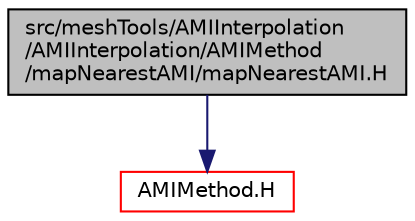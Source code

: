 digraph "src/meshTools/AMIInterpolation/AMIInterpolation/AMIMethod/mapNearestAMI/mapNearestAMI.H"
{
  bgcolor="transparent";
  edge [fontname="Helvetica",fontsize="10",labelfontname="Helvetica",labelfontsize="10"];
  node [fontname="Helvetica",fontsize="10",shape=record];
  Node1 [label="src/meshTools/AMIInterpolation\l/AMIInterpolation/AMIMethod\l/mapNearestAMI/mapNearestAMI.H",height=0.2,width=0.4,color="black", fillcolor="grey75", style="filled", fontcolor="black"];
  Node1 -> Node2 [color="midnightblue",fontsize="10",style="solid",fontname="Helvetica"];
  Node2 [label="AMIMethod.H",height=0.2,width=0.4,color="red",URL="$a07346.html"];
}
